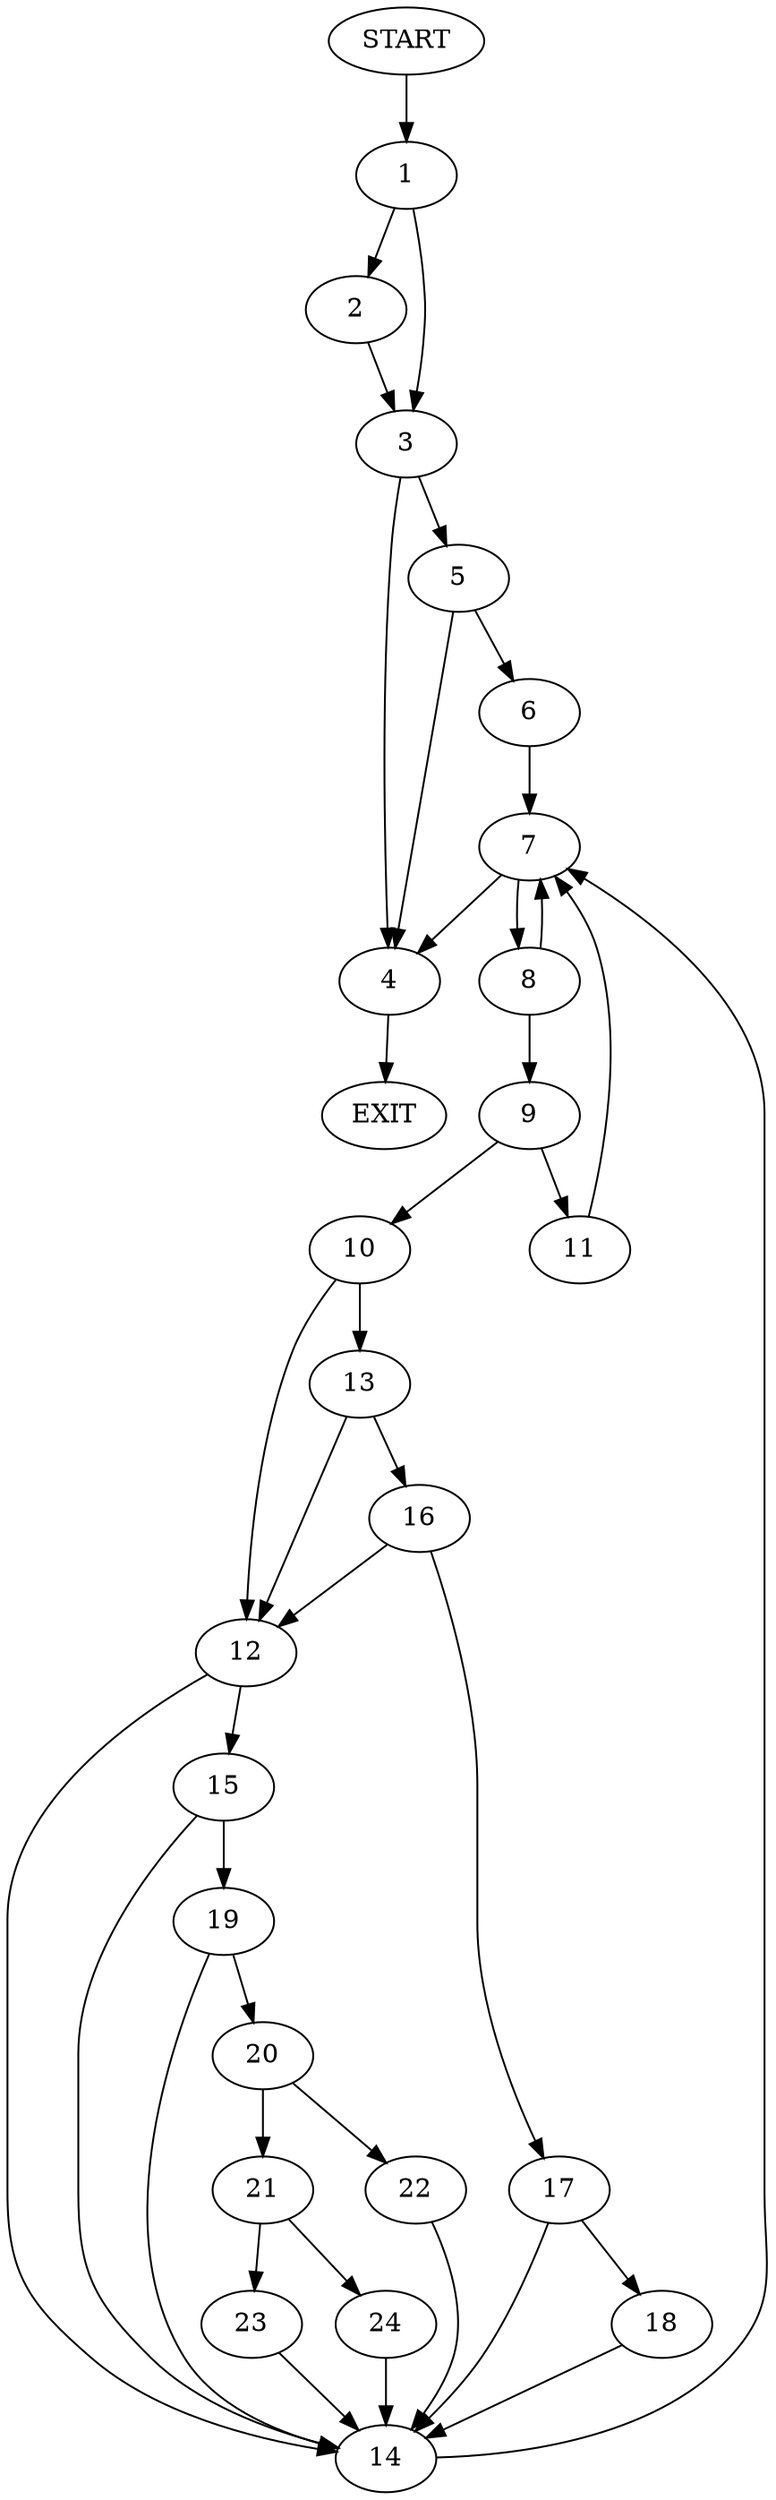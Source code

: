 digraph {
0 [label="START"]
25 [label="EXIT"]
0 -> 1
1 -> 2
1 -> 3
2 -> 3
3 -> 4
3 -> 5
4 -> 25
5 -> 6
5 -> 4
6 -> 7
7 -> 8
7 -> 4
8 -> 9
8 -> 7
9 -> 10
9 -> 11
11 -> 7
10 -> 12
10 -> 13
12 -> 14
12 -> 15
13 -> 12
13 -> 16
16 -> 12
16 -> 17
17 -> 14
17 -> 18
14 -> 7
18 -> 14
15 -> 19
15 -> 14
19 -> 14
19 -> 20
20 -> 21
20 -> 22
21 -> 23
21 -> 24
22 -> 14
23 -> 14
24 -> 14
}
